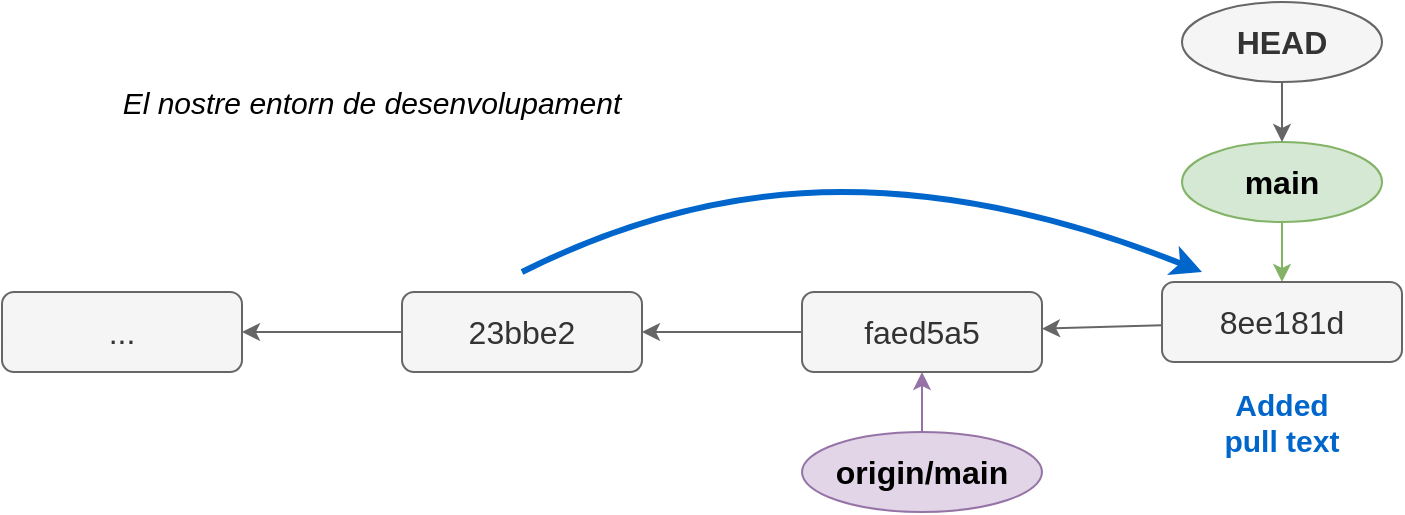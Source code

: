 <mxfile version="22.0.8" type="device">
  <diagram name="Pàgina-1" id="mhbHxmUa4zc_a_H4eHv1">
    <mxGraphModel dx="127" dy="618" grid="1" gridSize="10" guides="1" tooltips="1" connect="1" arrows="1" fold="1" page="1" pageScale="1" pageWidth="827" pageHeight="1169" math="0" shadow="0">
      <root>
        <mxCell id="0" />
        <mxCell id="1" parent="0" />
        <mxCell id="bIK6wui3ePqaCmGUiWQX-7" style="rounded=0;orthogonalLoop=1;jettySize=auto;html=1;fillColor=#d5e8d4;strokeColor=#82b366;" parent="1" source="bIK6wui3ePqaCmGUiWQX-6" target="4geezG6I5giaBuU09YtY-4" edge="1">
          <mxGeometry relative="1" as="geometry">
            <mxPoint x="760" y="605" as="sourcePoint" />
          </mxGeometry>
        </mxCell>
        <mxCell id="bIK6wui3ePqaCmGUiWQX-6" value="main" style="ellipse;whiteSpace=wrap;html=1;fillColor=#d5e8d4;strokeColor=#82b366;fontSize=16;fontStyle=1" parent="1" vertex="1">
          <mxGeometry x="1510" y="565" width="100" height="40" as="geometry" />
        </mxCell>
        <mxCell id="bIK6wui3ePqaCmGUiWQX-11" style="edgeStyle=orthogonalEdgeStyle;rounded=0;orthogonalLoop=1;jettySize=auto;html=1;exitX=0.5;exitY=1;exitDx=0;exitDy=0;fillColor=#f5f5f5;strokeColor=#666666;" parent="1" source="bIK6wui3ePqaCmGUiWQX-8" target="bIK6wui3ePqaCmGUiWQX-6" edge="1">
          <mxGeometry relative="1" as="geometry">
            <mxPoint x="1760" y="1225" as="targetPoint" />
          </mxGeometry>
        </mxCell>
        <mxCell id="bIK6wui3ePqaCmGUiWQX-8" value="HEAD" style="ellipse;whiteSpace=wrap;html=1;fillColor=#f5f5f5;strokeColor=#666666;fontSize=16;fontStyle=1;fontColor=#333333;" parent="1" vertex="1">
          <mxGeometry x="1510" y="495" width="100" height="40" as="geometry" />
        </mxCell>
        <mxCell id="bIK6wui3ePqaCmGUiWQX-15" style="rounded=0;orthogonalLoop=1;jettySize=auto;html=1;fillColor=#e1d5e7;strokeColor=#9673a6;" parent="1" source="bIK6wui3ePqaCmGUiWQX-14" target="4geezG6I5giaBuU09YtY-2" edge="1">
          <mxGeometry relative="1" as="geometry" />
        </mxCell>
        <mxCell id="bIK6wui3ePqaCmGUiWQX-14" value="origin/main" style="ellipse;whiteSpace=wrap;html=1;fillColor=#e1d5e7;strokeColor=#9673a6;fontSize=16;fontStyle=1" parent="1" vertex="1">
          <mxGeometry x="1320" y="710" width="120" height="40" as="geometry" />
        </mxCell>
        <mxCell id="FB9GtuEAJczlA79pJL21-1" value="23bbe2" style="rounded=1;whiteSpace=wrap;html=1;fontSize=16;fillColor=#f5f5f5;strokeColor=#666666;fontColor=#333333;fontStyle=0;labelBorderColor=none;" parent="1" vertex="1">
          <mxGeometry x="1120" y="640" width="120" height="40" as="geometry" />
        </mxCell>
        <mxCell id="FB9GtuEAJczlA79pJL21-2" value="..." style="rounded=1;whiteSpace=wrap;html=1;fontSize=16;fillColor=#f5f5f5;strokeColor=#666666;fontColor=#333333;" parent="1" vertex="1">
          <mxGeometry x="920" y="640" width="120" height="40" as="geometry" />
        </mxCell>
        <mxCell id="FB9GtuEAJczlA79pJL21-4" style="rounded=0;orthogonalLoop=1;jettySize=auto;html=1;fillColor=#f5f5f5;strokeColor=#666666;exitX=0;exitY=0.5;exitDx=0;exitDy=0;entryX=1;entryY=0.5;entryDx=0;entryDy=0;" parent="1" source="FB9GtuEAJczlA79pJL21-1" target="FB9GtuEAJczlA79pJL21-2" edge="1">
          <mxGeometry relative="1" as="geometry">
            <mxPoint x="930" y="630" as="sourcePoint" />
            <mxPoint x="850" y="653" as="targetPoint" />
          </mxGeometry>
        </mxCell>
        <mxCell id="4geezG6I5giaBuU09YtY-1" value="&lt;i&gt;&lt;font style=&quot;font-size: 15px;&quot;&gt;El nostre entorn de desenvolupament&lt;/font&gt;&lt;/i&gt;" style="text;html=1;strokeColor=none;fillColor=none;align=center;verticalAlign=middle;whiteSpace=wrap;rounded=0;" vertex="1" parent="1">
          <mxGeometry x="930" y="530" width="350" height="30" as="geometry" />
        </mxCell>
        <mxCell id="4geezG6I5giaBuU09YtY-2" value="faed5a5" style="rounded=1;whiteSpace=wrap;html=1;fontSize=16;fillColor=#f5f5f5;strokeColor=#666666;fontColor=#333333;fontStyle=0;labelBorderColor=none;" vertex="1" parent="1">
          <mxGeometry x="1320" y="640" width="120" height="40" as="geometry" />
        </mxCell>
        <mxCell id="4geezG6I5giaBuU09YtY-3" style="rounded=0;orthogonalLoop=1;jettySize=auto;html=1;fillColor=#f5f5f5;strokeColor=#666666;exitX=0;exitY=0.5;exitDx=0;exitDy=0;" edge="1" parent="1" source="4geezG6I5giaBuU09YtY-2" target="FB9GtuEAJczlA79pJL21-1">
          <mxGeometry relative="1" as="geometry">
            <mxPoint x="1130" y="670" as="sourcePoint" />
            <mxPoint x="1050" y="670" as="targetPoint" />
          </mxGeometry>
        </mxCell>
        <mxCell id="4geezG6I5giaBuU09YtY-4" value="8ee181d" style="rounded=1;whiteSpace=wrap;html=1;fontSize=16;fillColor=#f5f5f5;strokeColor=#666666;fontColor=#333333;fontStyle=0;labelBorderColor=none;" vertex="1" parent="1">
          <mxGeometry x="1500" y="635" width="120" height="40" as="geometry" />
        </mxCell>
        <mxCell id="4geezG6I5giaBuU09YtY-5" style="rounded=0;orthogonalLoop=1;jettySize=auto;html=1;fillColor=#f5f5f5;strokeColor=#666666;" edge="1" parent="1" source="4geezG6I5giaBuU09YtY-4" target="4geezG6I5giaBuU09YtY-2">
          <mxGeometry relative="1" as="geometry">
            <mxPoint x="1350" y="750" as="sourcePoint" />
            <mxPoint x="1230" y="690" as="targetPoint" />
          </mxGeometry>
        </mxCell>
        <mxCell id="4geezG6I5giaBuU09YtY-11" value="" style="curved=1;endArrow=classic;html=1;rounded=0;fontColor=#0066CC;strokeWidth=3;strokeColor=#0066CC;" edge="1" parent="1">
          <mxGeometry width="50" height="50" relative="1" as="geometry">
            <mxPoint x="1180" y="630" as="sourcePoint" />
            <mxPoint x="1520" y="630" as="targetPoint" />
            <Array as="points">
              <mxPoint x="1260" y="590" />
              <mxPoint x="1420" y="590" />
            </Array>
          </mxGeometry>
        </mxCell>
        <mxCell id="4geezG6I5giaBuU09YtY-12" value="&lt;font color=&quot;#0066cc&quot; style=&quot;font-size: 15px;&quot;&gt;&lt;b&gt;Added pull text&lt;/b&gt;&lt;/font&gt;" style="text;html=1;strokeColor=none;fillColor=none;align=center;verticalAlign=middle;whiteSpace=wrap;rounded=0;" vertex="1" parent="1">
          <mxGeometry x="1530" y="690" width="60" height="30" as="geometry" />
        </mxCell>
      </root>
    </mxGraphModel>
  </diagram>
</mxfile>
